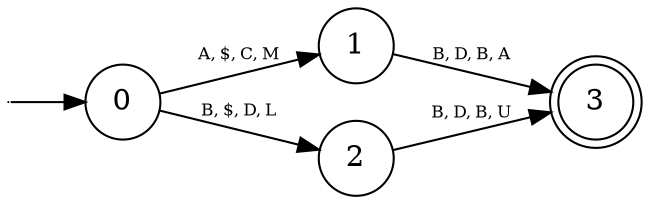 digraph {
rankdir=LR;
start [shape=point, width=0];
start -> 0;
0 -> 1 [label="A, $, C, M", fontsize=8];
1 -> 3 [label="B, D, B, A", fontsize=8];
0 -> 2 [label="B, $, D, L", fontsize=8];
2 -> 3 [label="B, D, B, U", fontsize=8];
0 [shape=circle];
1 [shape=circle];
2 [shape=circle];
3 [shape=doublecircle];
}
